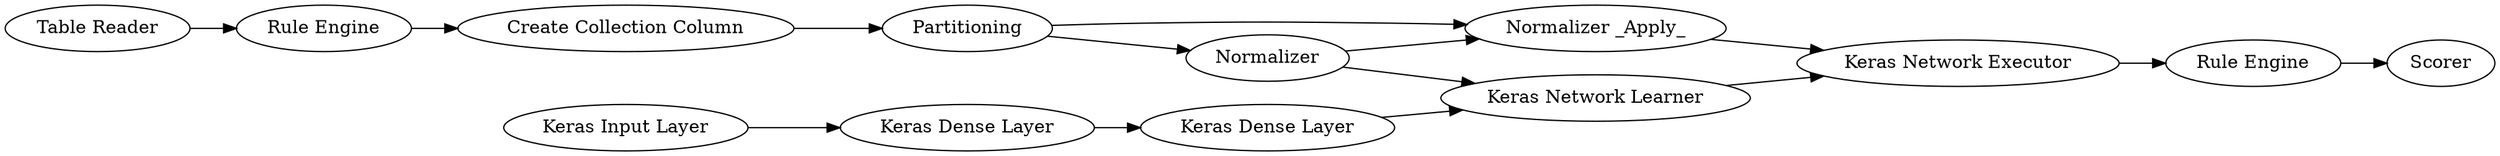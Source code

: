 digraph {
	13 [label="Table Reader"]
	32 [label="Keras Network Learner"]
	33 [label="Normalizer _Apply_"]
	34 [label="Keras Network Executor"]
	35 [label=Partitioning]
	36 [label="Keras Dense Layer"]
	37 [label="Keras Dense Layer"]
	40 [label=Normalizer]
	42 [label="Keras Input Layer"]
	45 [label="Rule Engine"]
	46 [label="Create Collection Column"]
	53 [label="Rule Engine"]
	54 [label=Scorer]
	13 -> 45
	32 -> 34
	33 -> 34
	34 -> 53
	35 -> 33
	35 -> 40
	36 -> 37
	37 -> 32
	40 -> 32
	40 -> 33
	42 -> 36
	45 -> 46
	46 -> 35
	53 -> 54
	rankdir=LR
}
